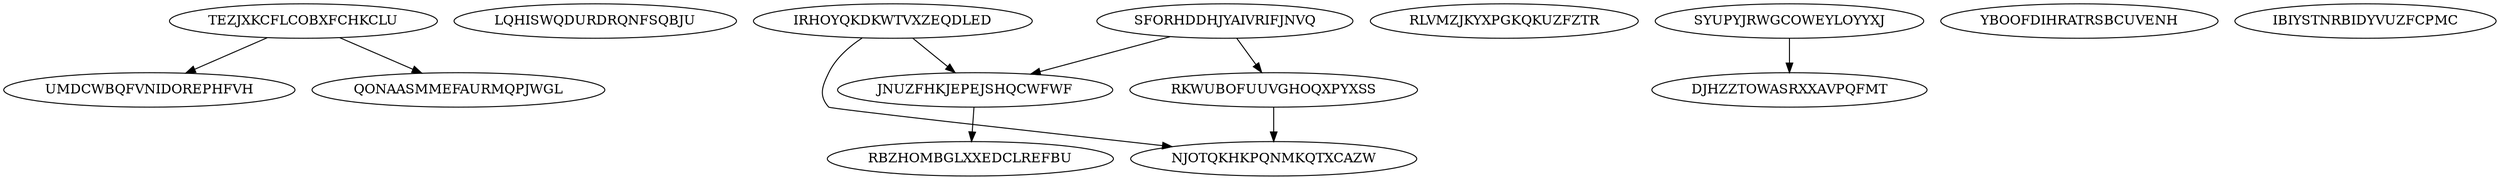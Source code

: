 digraph N15M9 {
	TEZJXKCFLCOBXFCHKCLU	[Weight=17];
	UMDCWBQFVNIDOREPHFVH	[Weight=17];
	LQHISWQDURDRQNFSQBJU	[Weight=10];
	SFORHDDHJYAIVRIFJNVQ	[Weight=15];
	RKWUBOFUUVGHOQXPYXSS	[Weight=12];
	RLVMZJKYXPGKQKUZFZTR	[Weight=11];
	IRHOYQKDKWTVXZEQDLED	[Weight=15];
	SYUPYJRWGCOWEYLOYYXJ	[Weight=10];
	DJHZZTOWASRXXAVPQFMT	[Weight=13];
	QONAASMMEFAURMQPJWGL	[Weight=18];
	JNUZFHKJEPEJSHQCWFWF	[Weight=18];
	YBOOFDIHRATRSBCUVENH	[Weight=12];
	NJOTQKHKPQNMKQTXCAZW	[Weight=14];
	IBIYSTNRBIDYVUZFCPMC	[Weight=10];
	RBZHOMBGLXXEDCLREFBU	[Weight=12];
	IRHOYQKDKWTVXZEQDLED -> NJOTQKHKPQNMKQTXCAZW [Weight=13];
	TEZJXKCFLCOBXFCHKCLU -> QONAASMMEFAURMQPJWGL [Weight=12];
	TEZJXKCFLCOBXFCHKCLU -> UMDCWBQFVNIDOREPHFVH [Weight=14];
	SFORHDDHJYAIVRIFJNVQ -> JNUZFHKJEPEJSHQCWFWF [Weight=16];
	IRHOYQKDKWTVXZEQDLED -> JNUZFHKJEPEJSHQCWFWF [Weight=19];
	JNUZFHKJEPEJSHQCWFWF -> RBZHOMBGLXXEDCLREFBU [Weight=14];
	SFORHDDHJYAIVRIFJNVQ -> RKWUBOFUUVGHOQXPYXSS [Weight=17];
	SYUPYJRWGCOWEYLOYYXJ -> DJHZZTOWASRXXAVPQFMT [Weight=20];
	RKWUBOFUUVGHOQXPYXSS -> NJOTQKHKPQNMKQTXCAZW [Weight=20];
}
